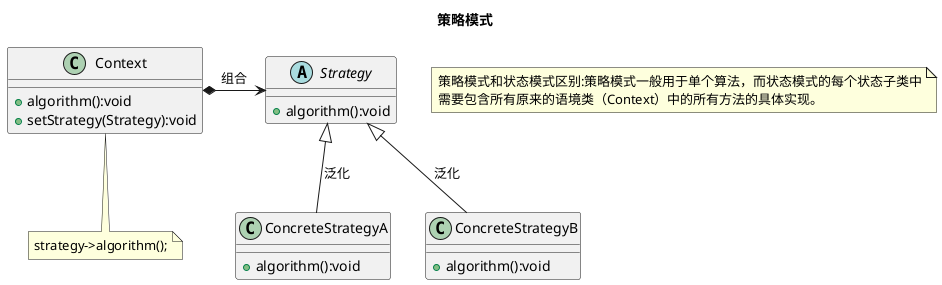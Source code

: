 @startuml
title:策略模式

/'环境类(Context)：一个 ConcreteStrategy 对象来配置。维护一个对 Strategy 对象的引用。可定义一个接口来让 Strategy 访问它的数据。'/
class Context{
+algorithm():void
+setStrategy(Strategy):void
}
note bottom:strategy->algorithm();

/'抽象策略类(Strategy)：定义所有支持的算法的公共接口。 Context 使用这个接口来调用某 ConcreteStrategy 定义的算法。'/
abstract class Strategy{
+algorithm():void
}

/'具体策略类(ConcreteStrategy)：以 Strategy 接口实现某具体算法。'/
class ConcreteStrategyA{
+algorithm():void
}

class ConcreteStrategyB{
+algorithm():void
}

Strategy<|--ConcreteStrategyA:泛化
Strategy<|--ConcreteStrategyB:泛化

Context*-ri->Strategy:组合

note "策略模式和状态模式区别:策略模式一般用于单个算法，而状态模式的每个状态子类中\n需要包含所有原来的语境类（Context）中的所有方法的具体实现。" as 区别

@enduml